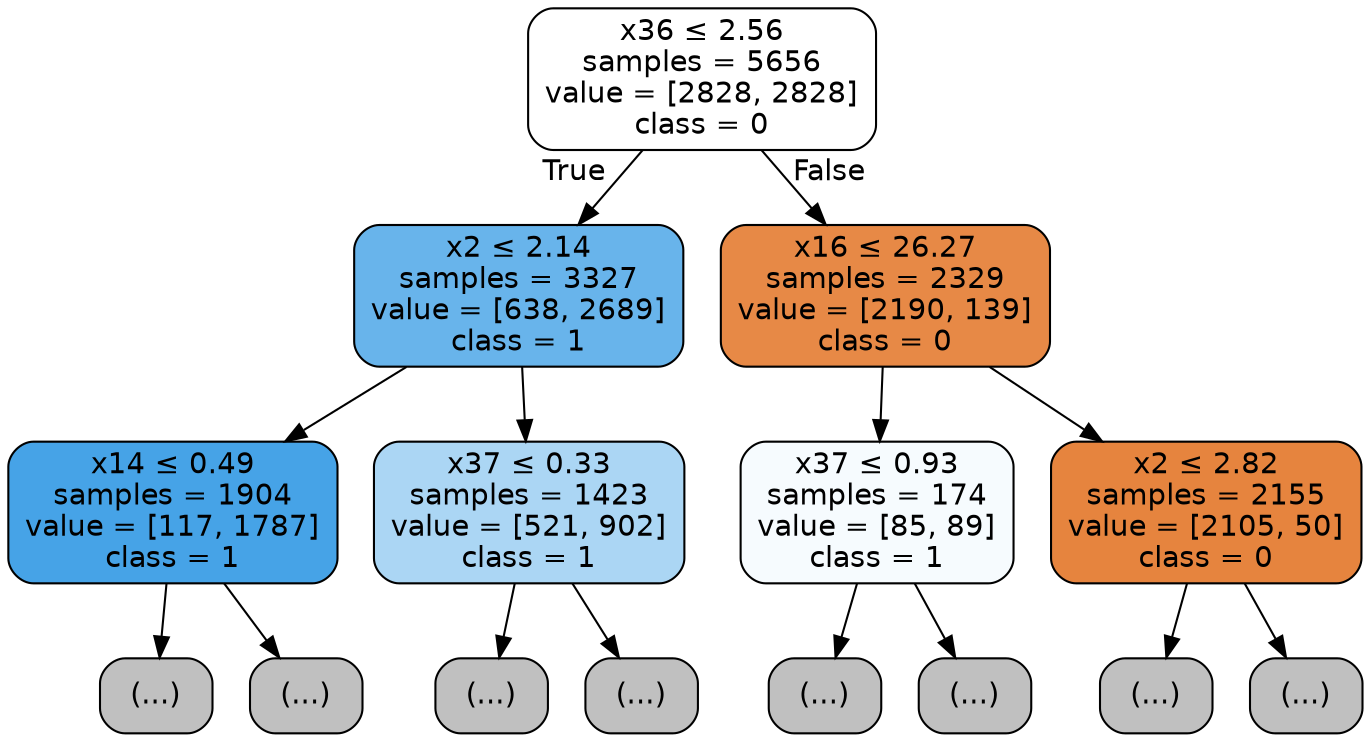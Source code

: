 digraph Tree {
node [shape=box, style="filled, rounded", color="black", fontname="helvetica"] ;
edge [fontname="helvetica"] ;
0 [label=<x36 &le; 2.56<br/>samples = 5656<br/>value = [2828, 2828]<br/>class = 0>, fillcolor="#ffffff"] ;
1 [label=<x2 &le; 2.14<br/>samples = 3327<br/>value = [638, 2689]<br/>class = 1>, fillcolor="#68b4eb"] ;
0 -> 1 [labeldistance=2.5, labelangle=45, headlabel="True"] ;
2 [label=<x14 &le; 0.49<br/>samples = 1904<br/>value = [117, 1787]<br/>class = 1>, fillcolor="#46a3e7"] ;
1 -> 2 ;
3 [label="(...)", fillcolor="#C0C0C0"] ;
2 -> 3 ;
6 [label="(...)", fillcolor="#C0C0C0"] ;
2 -> 6 ;
9 [label=<x37 &le; 0.33<br/>samples = 1423<br/>value = [521, 902]<br/>class = 1>, fillcolor="#abd6f4"] ;
1 -> 9 ;
10 [label="(...)", fillcolor="#C0C0C0"] ;
9 -> 10 ;
13 [label="(...)", fillcolor="#C0C0C0"] ;
9 -> 13 ;
16 [label=<x16 &le; 26.27<br/>samples = 2329<br/>value = [2190, 139]<br/>class = 0>, fillcolor="#e78946"] ;
0 -> 16 [labeldistance=2.5, labelangle=-45, headlabel="False"] ;
17 [label=<x37 &le; 0.93<br/>samples = 174<br/>value = [85, 89]<br/>class = 1>, fillcolor="#f6fbfe"] ;
16 -> 17 ;
18 [label="(...)", fillcolor="#C0C0C0"] ;
17 -> 18 ;
21 [label="(...)", fillcolor="#C0C0C0"] ;
17 -> 21 ;
24 [label=<x2 &le; 2.82<br/>samples = 2155<br/>value = [2105, 50]<br/>class = 0>, fillcolor="#e6843e"] ;
16 -> 24 ;
25 [label="(...)", fillcolor="#C0C0C0"] ;
24 -> 25 ;
28 [label="(...)", fillcolor="#C0C0C0"] ;
24 -> 28 ;
}